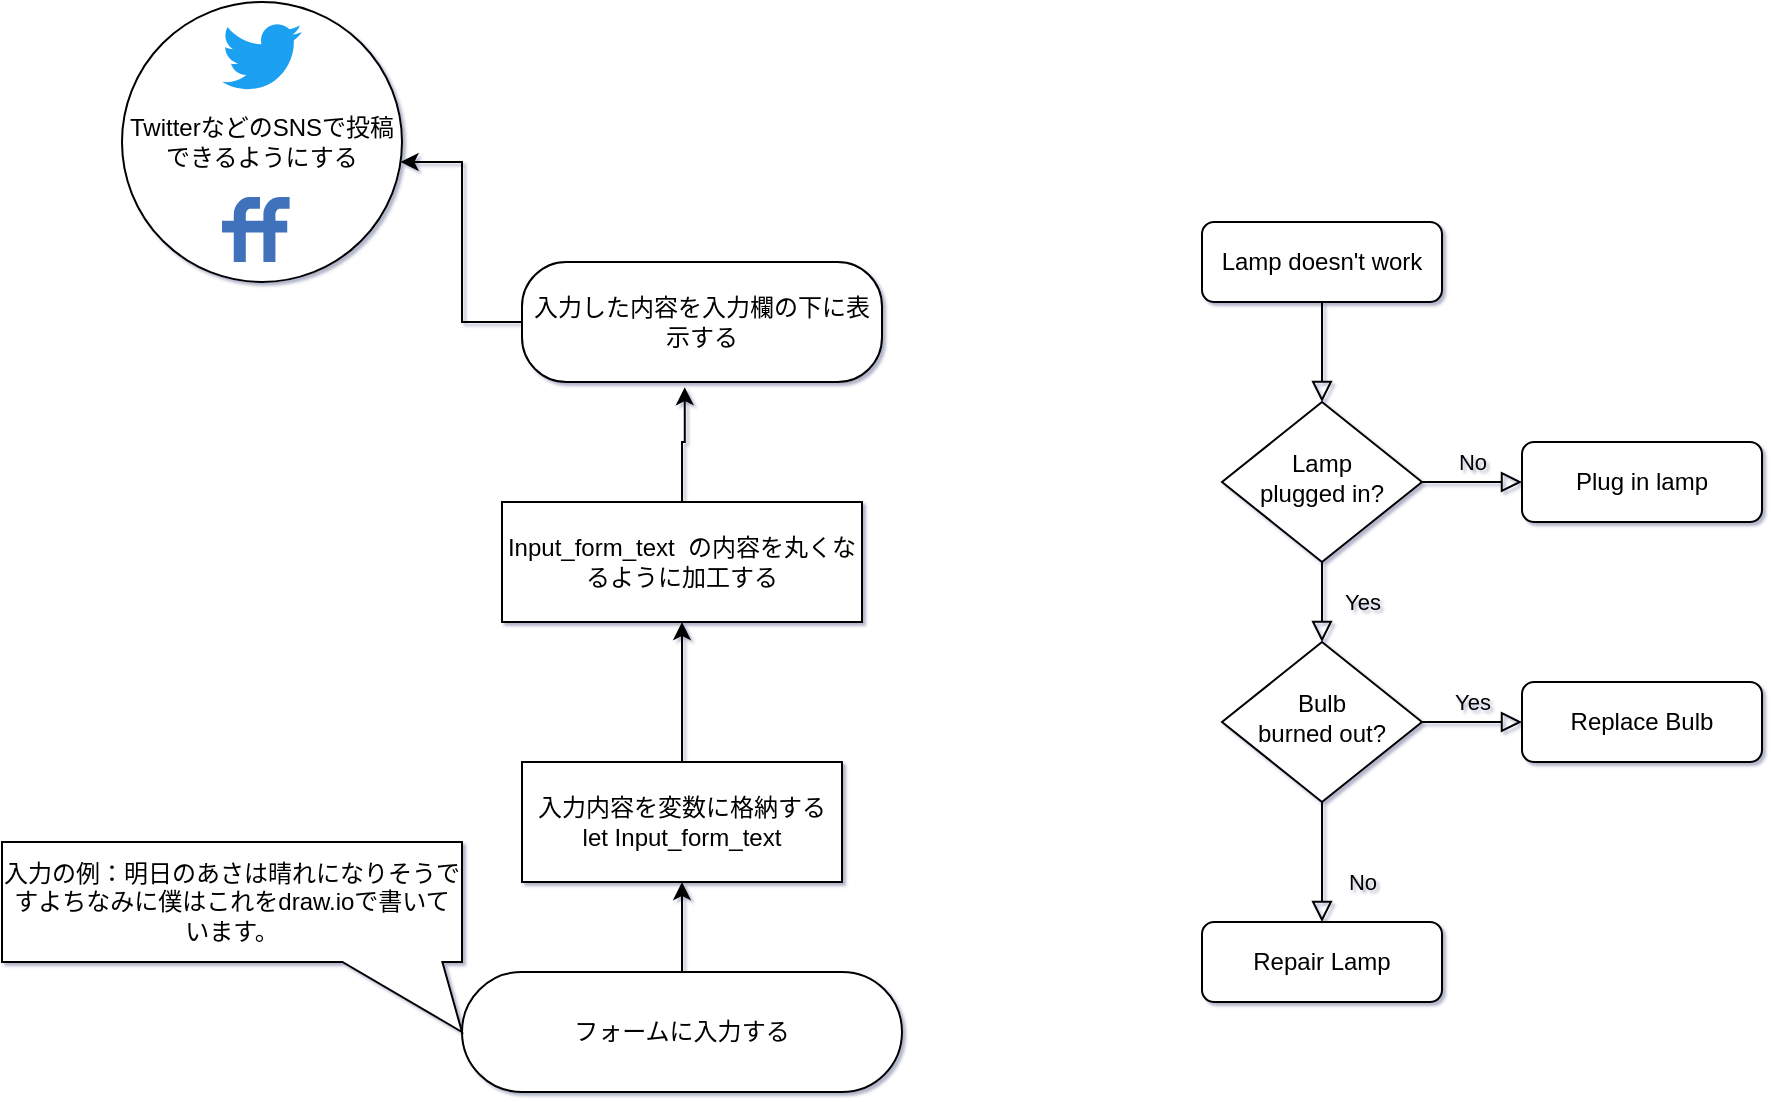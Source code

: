 <mxfile version="13.1.3">
    <diagram id="6hGFLwfOUW9BJ-s0fimq" name="Page-1">
        <mxGraphModel dx="2019" dy="959" grid="1" gridSize="10" guides="1" tooltips="1" connect="1" arrows="1" fold="1" page="1" pageScale="1" pageWidth="827" pageHeight="1169" background="none" math="0" shadow="1">
            <root>
                <mxCell id="0"/>
                <mxCell id="1" parent="0"/>
                <mxCell id="7" value="" style="rounded=0;html=1;jettySize=auto;orthogonalLoop=1;fontSize=11;endArrow=block;endFill=0;endSize=8;strokeWidth=1;shadow=0;labelBackgroundColor=none;edgeStyle=orthogonalEdgeStyle;" edge="1" parent="1" source="8" target="11">
                    <mxGeometry relative="1" as="geometry"/>
                </mxCell>
                <mxCell id="8" value="Lamp doesn't work" style="rounded=1;whiteSpace=wrap;html=1;fontSize=12;glass=0;strokeWidth=1;shadow=0;" vertex="1" parent="1">
                    <mxGeometry x="440" y="180" width="120" height="40" as="geometry"/>
                </mxCell>
                <mxCell id="9" value="Yes" style="rounded=0;html=1;jettySize=auto;orthogonalLoop=1;fontSize=11;endArrow=block;endFill=0;endSize=8;strokeWidth=1;shadow=0;labelBackgroundColor=none;edgeStyle=orthogonalEdgeStyle;" edge="1" parent="1" source="11" target="15">
                    <mxGeometry y="20" relative="1" as="geometry">
                        <mxPoint as="offset"/>
                    </mxGeometry>
                </mxCell>
                <mxCell id="10" value="No" style="edgeStyle=orthogonalEdgeStyle;rounded=0;html=1;jettySize=auto;orthogonalLoop=1;fontSize=11;endArrow=block;endFill=0;endSize=8;strokeWidth=1;shadow=0;labelBackgroundColor=none;" edge="1" parent="1" source="11" target="12">
                    <mxGeometry y="10" relative="1" as="geometry">
                        <mxPoint as="offset"/>
                    </mxGeometry>
                </mxCell>
                <mxCell id="11" value="Lamp&lt;br&gt;plugged in?" style="rhombus;whiteSpace=wrap;html=1;shadow=0;fontFamily=Helvetica;fontSize=12;align=center;strokeWidth=1;spacing=6;spacingTop=-4;" vertex="1" parent="1">
                    <mxGeometry x="450" y="270" width="100" height="80" as="geometry"/>
                </mxCell>
                <mxCell id="12" value="Plug in lamp" style="rounded=1;whiteSpace=wrap;html=1;fontSize=12;glass=0;strokeWidth=1;shadow=0;" vertex="1" parent="1">
                    <mxGeometry x="600" y="290" width="120" height="40" as="geometry"/>
                </mxCell>
                <mxCell id="13" value="No" style="rounded=0;html=1;jettySize=auto;orthogonalLoop=1;fontSize=11;endArrow=block;endFill=0;endSize=8;strokeWidth=1;shadow=0;labelBackgroundColor=none;edgeStyle=orthogonalEdgeStyle;" edge="1" parent="1" source="15" target="16">
                    <mxGeometry x="0.333" y="20" relative="1" as="geometry">
                        <mxPoint as="offset"/>
                    </mxGeometry>
                </mxCell>
                <mxCell id="14" value="Yes" style="edgeStyle=orthogonalEdgeStyle;rounded=0;html=1;jettySize=auto;orthogonalLoop=1;fontSize=11;endArrow=block;endFill=0;endSize=8;strokeWidth=1;shadow=0;labelBackgroundColor=none;" edge="1" parent="1" source="15" target="17">
                    <mxGeometry y="10" relative="1" as="geometry">
                        <mxPoint as="offset"/>
                    </mxGeometry>
                </mxCell>
                <mxCell id="15" value="Bulb&lt;br&gt;burned out?" style="rhombus;whiteSpace=wrap;html=1;shadow=0;fontFamily=Helvetica;fontSize=12;align=center;strokeWidth=1;spacing=6;spacingTop=-4;" vertex="1" parent="1">
                    <mxGeometry x="450" y="390" width="100" height="80" as="geometry"/>
                </mxCell>
                <mxCell id="16" value="Repair Lamp" style="rounded=1;whiteSpace=wrap;html=1;fontSize=12;glass=0;strokeWidth=1;shadow=0;" vertex="1" parent="1">
                    <mxGeometry x="440" y="530" width="120" height="40" as="geometry"/>
                </mxCell>
                <mxCell id="17" value="Replace Bulb" style="rounded=1;whiteSpace=wrap;html=1;fontSize=12;glass=0;strokeWidth=1;shadow=0;" vertex="1" parent="1">
                    <mxGeometry x="600" y="410" width="120" height="40" as="geometry"/>
                </mxCell>
                <mxCell id="25" style="edgeStyle=orthogonalEdgeStyle;rounded=0;orthogonalLoop=1;jettySize=auto;html=1;" edge="1" parent="1" source="21" target="24">
                    <mxGeometry relative="1" as="geometry"/>
                </mxCell>
                <mxCell id="21" value="フォームに入力する" style="rounded=1;whiteSpace=wrap;html=1;arcSize=50;" vertex="1" parent="1">
                    <mxGeometry x="70" y="555" width="220" height="60" as="geometry"/>
                </mxCell>
                <mxCell id="27" style="edgeStyle=orthogonalEdgeStyle;rounded=0;orthogonalLoop=1;jettySize=auto;html=1;entryX=0.5;entryY=1;entryDx=0;entryDy=0;" edge="1" parent="1" source="24" target="26">
                    <mxGeometry relative="1" as="geometry"/>
                </mxCell>
                <mxCell id="24" value="入力内容を変数に格納する&lt;br&gt;let Input_form_text" style="rounded=0;whiteSpace=wrap;html=1;" vertex="1" parent="1">
                    <mxGeometry x="100" y="450" width="160" height="60" as="geometry"/>
                </mxCell>
                <mxCell id="31" style="edgeStyle=orthogonalEdgeStyle;rounded=0;orthogonalLoop=1;jettySize=auto;html=1;entryX=0.452;entryY=1.043;entryDx=0;entryDy=0;entryPerimeter=0;" edge="1" parent="1" source="26" target="43">
                    <mxGeometry relative="1" as="geometry">
                        <mxPoint x="155.029" y="260" as="targetPoint"/>
                    </mxGeometry>
                </mxCell>
                <mxCell id="26" value="&lt;span style=&quot;font-weight: 400&quot;&gt;Input_form_text&amp;nbsp; の内容を丸くなるように加工する&lt;/span&gt;" style="rounded=0;whiteSpace=wrap;html=1;fontStyle=1" vertex="1" parent="1">
                    <mxGeometry x="90" y="320" width="180" height="60" as="geometry"/>
                </mxCell>
                <mxCell id="36" value="入力の例：明日のあさは晴れになりそうですよちなみに僕はこれをdraw.ioで書いています。" style="shape=callout;whiteSpace=wrap;html=1;perimeter=calloutPerimeter;rotation=0;position2=1;size=35;position=0.74;base=50;" vertex="1" parent="1">
                    <mxGeometry x="-160" y="490" width="230" height="95" as="geometry"/>
                </mxCell>
                <mxCell id="46" style="edgeStyle=orthogonalEdgeStyle;rounded=0;orthogonalLoop=1;jettySize=auto;html=1;" edge="1" parent="1" source="43" target="44">
                    <mxGeometry relative="1" as="geometry">
                        <Array as="points">
                            <mxPoint x="70" y="230"/>
                            <mxPoint x="70" y="150"/>
                        </Array>
                    </mxGeometry>
                </mxCell>
                <mxCell id="43" value="入力した内容を入力欄の下に表示する" style="rounded=1;whiteSpace=wrap;html=1;arcSize=37;" vertex="1" parent="1">
                    <mxGeometry x="100" y="200" width="180" height="60" as="geometry"/>
                </mxCell>
                <mxCell id="44" value="TwitterなどのSNSで投稿できるようにする" style="ellipse;whiteSpace=wrap;html=1;" vertex="1" parent="1">
                    <mxGeometry x="-100" y="70" width="140" height="140" as="geometry"/>
                </mxCell>
                <mxCell id="45" value="" style="dashed=0;outlineConnect=0;html=1;align=center;labelPosition=center;verticalLabelPosition=bottom;verticalAlign=top;shape=mxgraph.weblogos.twitter;fillColor=#1DA1F2;strokeColor=none" vertex="1" parent="1">
                    <mxGeometry x="-50" y="80" width="40" height="35" as="geometry"/>
                </mxCell>
                <mxCell id="47" value="" style="dashed=0;outlineConnect=0;html=1;align=center;labelPosition=center;verticalLabelPosition=bottom;verticalAlign=top;shape=mxgraph.weblogos.friendfeed;fillColor=#4172BB" vertex="1" parent="1">
                    <mxGeometry x="-50" y="167.48" width="33.8" height="32.52" as="geometry"/>
                </mxCell>
            </root>
        </mxGraphModel>
    </diagram>
</mxfile>